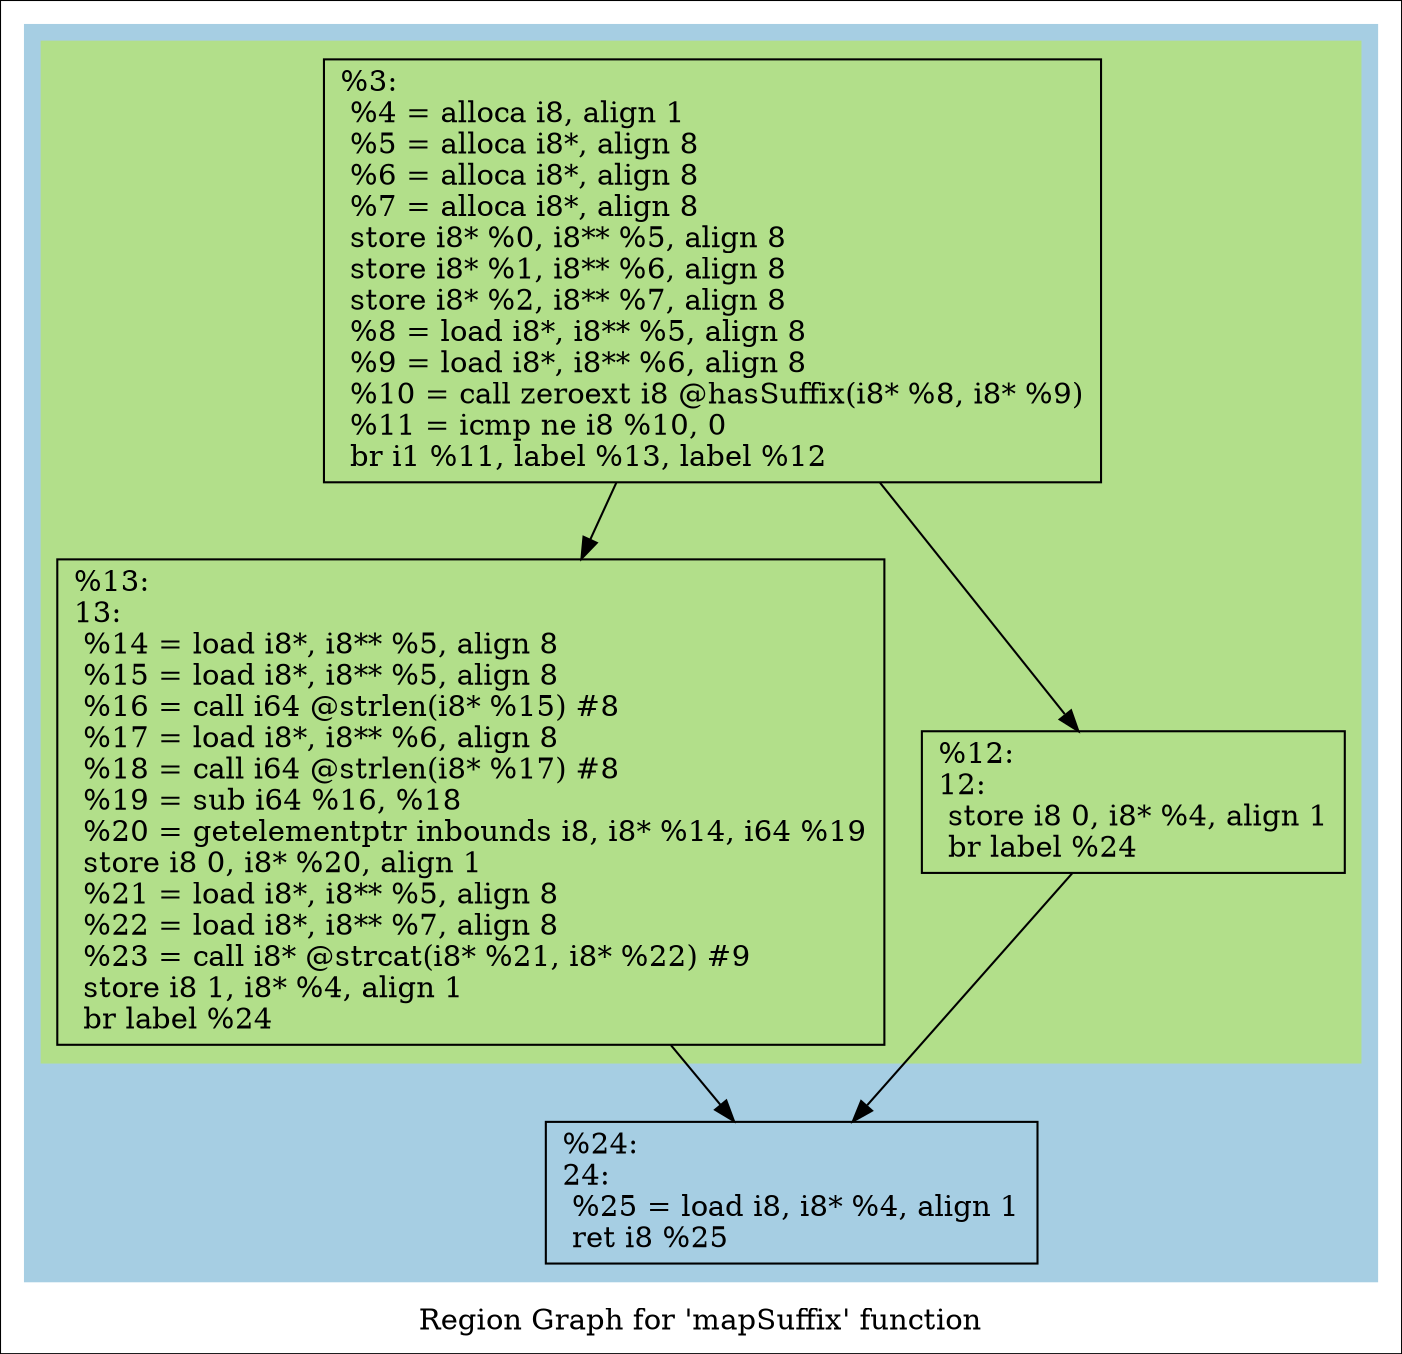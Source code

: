 digraph "Region Graph for 'mapSuffix' function" {
	label="Region Graph for 'mapSuffix' function";

	Node0x2b434a0 [shape=record,label="{%3:\l  %4 = alloca i8, align 1\l  %5 = alloca i8*, align 8\l  %6 = alloca i8*, align 8\l  %7 = alloca i8*, align 8\l  store i8* %0, i8** %5, align 8\l  store i8* %1, i8** %6, align 8\l  store i8* %2, i8** %7, align 8\l  %8 = load i8*, i8** %5, align 8\l  %9 = load i8*, i8** %6, align 8\l  %10 = call zeroext i8 @hasSuffix(i8* %8, i8* %9)\l  %11 = icmp ne i8 %10, 0\l  br i1 %11, label %13, label %12\l}"];
	Node0x2b434a0 -> Node0x2a8a6d0;
	Node0x2b434a0 -> Node0x2ab50a0;
	Node0x2a8a6d0 [shape=record,label="{%13:\l13:                                               \l  %14 = load i8*, i8** %5, align 8\l  %15 = load i8*, i8** %5, align 8\l  %16 = call i64 @strlen(i8* %15) #8\l  %17 = load i8*, i8** %6, align 8\l  %18 = call i64 @strlen(i8* %17) #8\l  %19 = sub i64 %16, %18\l  %20 = getelementptr inbounds i8, i8* %14, i64 %19\l  store i8 0, i8* %20, align 1\l  %21 = load i8*, i8** %5, align 8\l  %22 = load i8*, i8** %7, align 8\l  %23 = call i8* @strcat(i8* %21, i8* %22) #9\l  store i8 1, i8* %4, align 1\l  br label %24\l}"];
	Node0x2a8a6d0 -> Node0x2ac36d0;
	Node0x2ac36d0 [shape=record,label="{%24:\l24:                                               \l  %25 = load i8, i8* %4, align 1\l  ret i8 %25\l}"];
	Node0x2ab50a0 [shape=record,label="{%12:\l12:                                               \l  store i8 0, i8* %4, align 1\l  br label %24\l}"];
	Node0x2ab50a0 -> Node0x2ac36d0;
	colorscheme = "paired12"
        subgraph cluster_0x2b841c0 {
          label = "";
          style = filled;
          color = 1
          subgraph cluster_0x2b89ce0 {
            label = "";
            style = filled;
            color = 3
            Node0x2b434a0;
            Node0x2a8a6d0;
            Node0x2ab50a0;
          }
          Node0x2ac36d0;
        }
}
